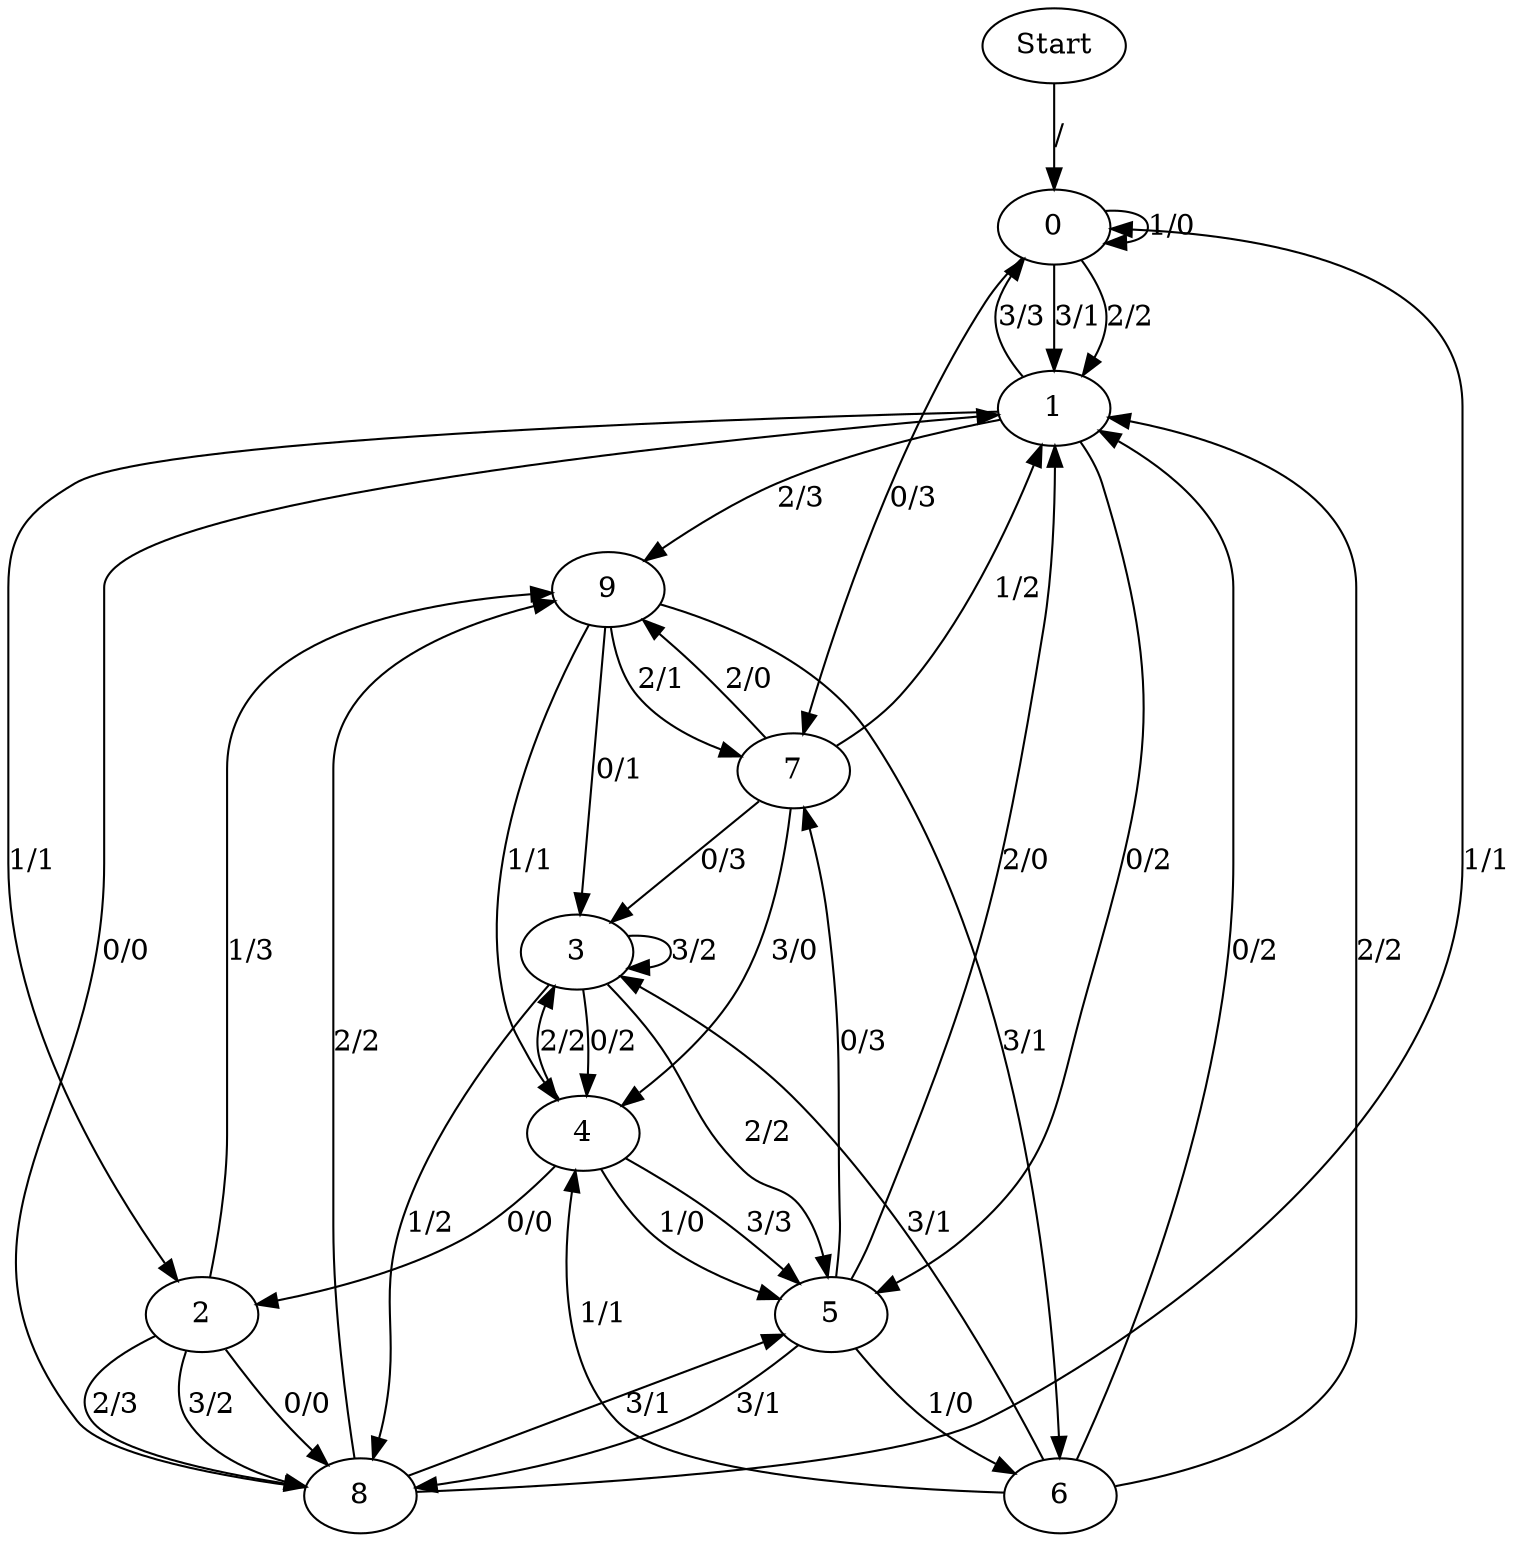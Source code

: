 digraph {
	Start -> 0 [label="/"]
	0 -> 1 [label="3/1"]
	0 -> 7 [label="0/3"]
	0 -> 0 [label="1/0"]
	0 -> 1 [label="2/2"]
	4 -> 5 [label="1/0"]
	4 -> 3 [label="2/2"]
	4 -> 5 [label="3/3"]
	4 -> 2 [label="0/0"]
	2 -> 9 [label="1/3"]
	2 -> 8 [label="2/3"]
	2 -> 8 [label="3/2"]
	2 -> 8 [label="0/0"]
	8 -> 0 [label="1/1"]
	8 -> 9 [label="2/2"]
	8 -> 5 [label="3/1"]
	8 -> 1 [label="0/0"]
	1 -> 9 [label="2/3"]
	1 -> 0 [label="3/3"]
	1 -> 5 [label="0/2"]
	1 -> 2 [label="1/1"]
	5 -> 8 [label="3/1"]
	5 -> 7 [label="0/3"]
	5 -> 6 [label="1/0"]
	5 -> 1 [label="2/0"]
	7 -> 9 [label="2/0"]
	7 -> 4 [label="3/0"]
	7 -> 3 [label="0/3"]
	7 -> 1 [label="1/2"]
	9 -> 3 [label="0/1"]
	9 -> 4 [label="1/1"]
	9 -> 7 [label="2/1"]
	9 -> 6 [label="3/1"]
	6 -> 3 [label="3/1"]
	6 -> 1 [label="0/2"]
	6 -> 4 [label="1/1"]
	6 -> 1 [label="2/2"]
	3 -> 8 [label="1/2"]
	3 -> 5 [label="2/2"]
	3 -> 3 [label="3/2"]
	3 -> 4 [label="0/2"]
}